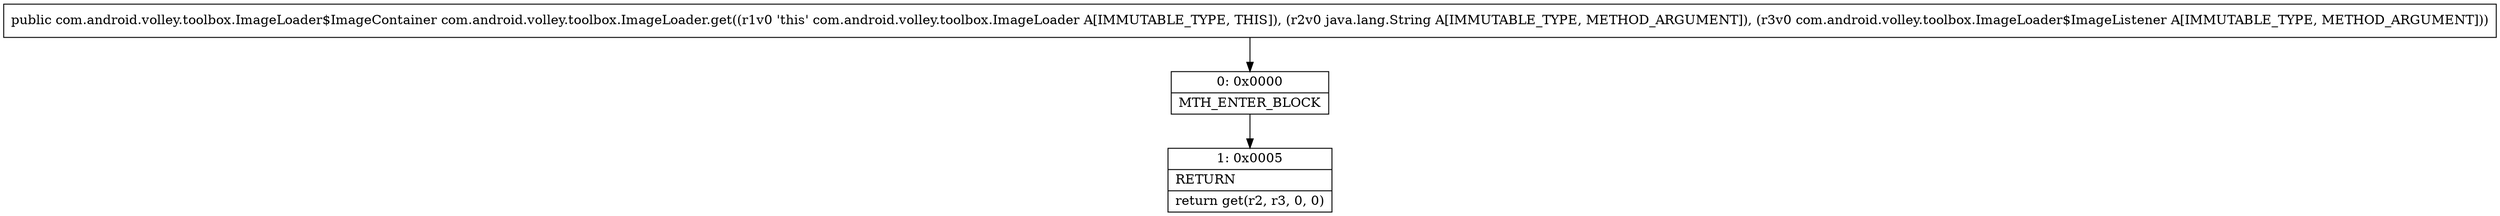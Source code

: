 digraph "CFG forcom.android.volley.toolbox.ImageLoader.get(Ljava\/lang\/String;Lcom\/android\/volley\/toolbox\/ImageLoader$ImageListener;)Lcom\/android\/volley\/toolbox\/ImageLoader$ImageContainer;" {
Node_0 [shape=record,label="{0\:\ 0x0000|MTH_ENTER_BLOCK\l}"];
Node_1 [shape=record,label="{1\:\ 0x0005|RETURN\l|return get(r2, r3, 0, 0)\l}"];
MethodNode[shape=record,label="{public com.android.volley.toolbox.ImageLoader$ImageContainer com.android.volley.toolbox.ImageLoader.get((r1v0 'this' com.android.volley.toolbox.ImageLoader A[IMMUTABLE_TYPE, THIS]), (r2v0 java.lang.String A[IMMUTABLE_TYPE, METHOD_ARGUMENT]), (r3v0 com.android.volley.toolbox.ImageLoader$ImageListener A[IMMUTABLE_TYPE, METHOD_ARGUMENT])) }"];
MethodNode -> Node_0;
Node_0 -> Node_1;
}


